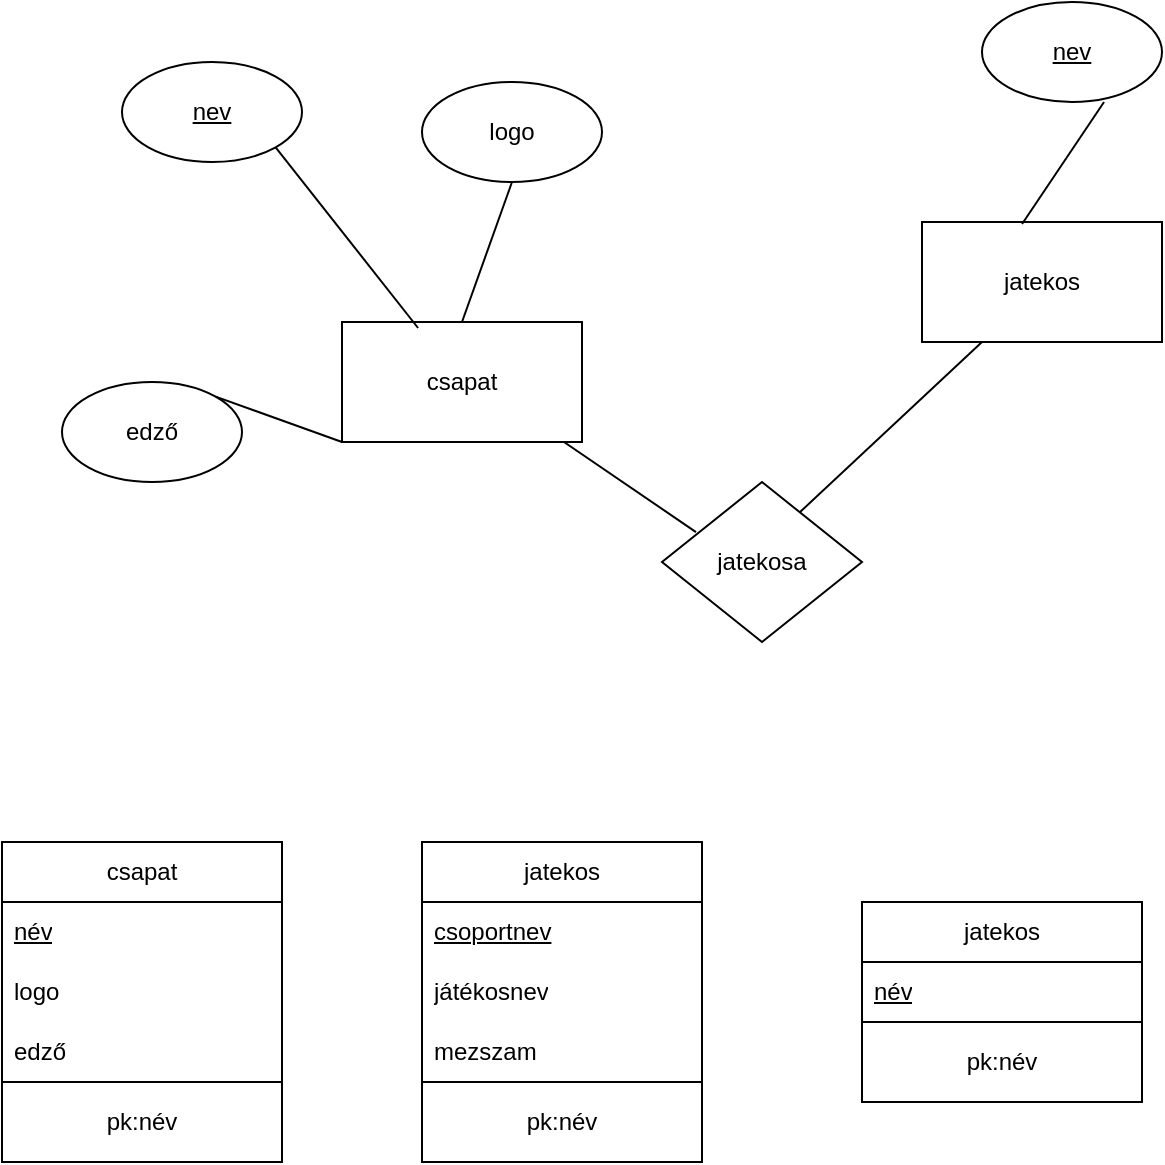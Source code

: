 <mxfile version="21.7.5" type="device">
  <diagram name="1 oldal" id="ATofW0HO6QJP-qFnp4GN">
    <mxGraphModel dx="1434" dy="790" grid="1" gridSize="10" guides="1" tooltips="1" connect="1" arrows="1" fold="1" page="1" pageScale="1" pageWidth="827" pageHeight="1169" math="0" shadow="0">
      <root>
        <mxCell id="0" />
        <mxCell id="1" parent="0" />
        <mxCell id="anE3ab0i8hTbZUQjGZdU-1" value="csapat" style="rounded=0;whiteSpace=wrap;html=1;" vertex="1" parent="1">
          <mxGeometry x="280" y="380" width="120" height="60" as="geometry" />
        </mxCell>
        <mxCell id="anE3ab0i8hTbZUQjGZdU-2" value="&lt;u&gt;nev&lt;/u&gt;" style="ellipse;whiteSpace=wrap;html=1;" vertex="1" parent="1">
          <mxGeometry x="170" y="250" width="90" height="50" as="geometry" />
        </mxCell>
        <mxCell id="anE3ab0i8hTbZUQjGZdU-3" value="logo" style="ellipse;whiteSpace=wrap;html=1;" vertex="1" parent="1">
          <mxGeometry x="320" y="260" width="90" height="50" as="geometry" />
        </mxCell>
        <mxCell id="anE3ab0i8hTbZUQjGZdU-5" value="edző" style="ellipse;whiteSpace=wrap;html=1;" vertex="1" parent="1">
          <mxGeometry x="140" y="410" width="90" height="50" as="geometry" />
        </mxCell>
        <mxCell id="anE3ab0i8hTbZUQjGZdU-6" value="jatekosa" style="rhombus;whiteSpace=wrap;html=1;" vertex="1" parent="1">
          <mxGeometry x="440" y="460" width="100" height="80" as="geometry" />
        </mxCell>
        <mxCell id="anE3ab0i8hTbZUQjGZdU-8" value="jatekos" style="rounded=0;whiteSpace=wrap;html=1;" vertex="1" parent="1">
          <mxGeometry x="570" y="330" width="120" height="60" as="geometry" />
        </mxCell>
        <mxCell id="anE3ab0i8hTbZUQjGZdU-9" value="&lt;u&gt;nev&lt;/u&gt;" style="ellipse;whiteSpace=wrap;html=1;" vertex="1" parent="1">
          <mxGeometry x="600" y="220" width="90" height="50" as="geometry" />
        </mxCell>
        <mxCell id="anE3ab0i8hTbZUQjGZdU-10" value="" style="endArrow=none;html=1;rounded=0;entryX=0.69;entryY=0.188;entryDx=0;entryDy=0;entryPerimeter=0;exitX=0.25;exitY=1;exitDx=0;exitDy=0;" edge="1" parent="1" source="anE3ab0i8hTbZUQjGZdU-8" target="anE3ab0i8hTbZUQjGZdU-6">
          <mxGeometry width="50" height="50" relative="1" as="geometry">
            <mxPoint x="390" y="430" as="sourcePoint" />
            <mxPoint x="440" y="380" as="targetPoint" />
          </mxGeometry>
        </mxCell>
        <mxCell id="anE3ab0i8hTbZUQjGZdU-11" value="" style="endArrow=none;html=1;rounded=0;entryX=0.417;entryY=0.017;entryDx=0;entryDy=0;entryPerimeter=0;exitX=0.678;exitY=1;exitDx=0;exitDy=0;exitPerimeter=0;" edge="1" parent="1" source="anE3ab0i8hTbZUQjGZdU-9" target="anE3ab0i8hTbZUQjGZdU-8">
          <mxGeometry width="50" height="50" relative="1" as="geometry">
            <mxPoint x="610" y="400" as="sourcePoint" />
            <mxPoint x="519" y="485" as="targetPoint" />
          </mxGeometry>
        </mxCell>
        <mxCell id="anE3ab0i8hTbZUQjGZdU-12" value="" style="endArrow=none;html=1;rounded=0;entryX=0.17;entryY=0.313;entryDx=0;entryDy=0;entryPerimeter=0;exitX=0.925;exitY=1;exitDx=0;exitDy=0;exitPerimeter=0;" edge="1" parent="1" source="anE3ab0i8hTbZUQjGZdU-1" target="anE3ab0i8hTbZUQjGZdU-6">
          <mxGeometry width="50" height="50" relative="1" as="geometry">
            <mxPoint x="610" y="400" as="sourcePoint" />
            <mxPoint x="519" y="485" as="targetPoint" />
          </mxGeometry>
        </mxCell>
        <mxCell id="anE3ab0i8hTbZUQjGZdU-13" value="" style="endArrow=none;html=1;rounded=0;entryX=0.5;entryY=1;entryDx=0;entryDy=0;exitX=0.5;exitY=0;exitDx=0;exitDy=0;" edge="1" parent="1" source="anE3ab0i8hTbZUQjGZdU-1" target="anE3ab0i8hTbZUQjGZdU-3">
          <mxGeometry width="50" height="50" relative="1" as="geometry">
            <mxPoint x="401" y="450" as="sourcePoint" />
            <mxPoint x="467" y="495" as="targetPoint" />
          </mxGeometry>
        </mxCell>
        <mxCell id="anE3ab0i8hTbZUQjGZdU-14" value="" style="endArrow=none;html=1;rounded=0;entryX=1;entryY=1;entryDx=0;entryDy=0;exitX=0.317;exitY=0.05;exitDx=0;exitDy=0;exitPerimeter=0;" edge="1" parent="1" source="anE3ab0i8hTbZUQjGZdU-1" target="anE3ab0i8hTbZUQjGZdU-2">
          <mxGeometry width="50" height="50" relative="1" as="geometry">
            <mxPoint x="350" y="390" as="sourcePoint" />
            <mxPoint x="375" y="320" as="targetPoint" />
          </mxGeometry>
        </mxCell>
        <mxCell id="anE3ab0i8hTbZUQjGZdU-15" value="" style="endArrow=none;html=1;rounded=0;exitX=0;exitY=1;exitDx=0;exitDy=0;entryX=1;entryY=0;entryDx=0;entryDy=0;" edge="1" parent="1" source="anE3ab0i8hTbZUQjGZdU-1" target="anE3ab0i8hTbZUQjGZdU-5">
          <mxGeometry width="50" height="50" relative="1" as="geometry">
            <mxPoint x="328" y="393" as="sourcePoint" />
            <mxPoint x="257" y="303" as="targetPoint" />
          </mxGeometry>
        </mxCell>
        <mxCell id="anE3ab0i8hTbZUQjGZdU-16" value="csapat" style="swimlane;fontStyle=0;childLayout=stackLayout;horizontal=1;startSize=30;horizontalStack=0;resizeParent=1;resizeParentMax=0;resizeLast=0;collapsible=1;marginBottom=0;whiteSpace=wrap;html=1;direction=east;" vertex="1" parent="1">
          <mxGeometry x="110" y="640" width="140" height="120" as="geometry" />
        </mxCell>
        <mxCell id="anE3ab0i8hTbZUQjGZdU-17" value="&lt;u&gt;név&lt;/u&gt;" style="text;strokeColor=none;fillColor=none;align=left;verticalAlign=middle;spacingLeft=4;spacingRight=4;overflow=hidden;points=[[0,0.5],[1,0.5]];portConstraint=eastwest;rotatable=0;whiteSpace=wrap;html=1;" vertex="1" parent="anE3ab0i8hTbZUQjGZdU-16">
          <mxGeometry y="30" width="140" height="30" as="geometry" />
        </mxCell>
        <mxCell id="anE3ab0i8hTbZUQjGZdU-18" value="logo" style="text;strokeColor=none;fillColor=none;align=left;verticalAlign=middle;spacingLeft=4;spacingRight=4;overflow=hidden;points=[[0,0.5],[1,0.5]];portConstraint=eastwest;rotatable=0;whiteSpace=wrap;html=1;" vertex="1" parent="anE3ab0i8hTbZUQjGZdU-16">
          <mxGeometry y="60" width="140" height="30" as="geometry" />
        </mxCell>
        <mxCell id="anE3ab0i8hTbZUQjGZdU-19" value="edző" style="text;strokeColor=none;fillColor=none;align=left;verticalAlign=middle;spacingLeft=4;spacingRight=4;overflow=hidden;points=[[0,0.5],[1,0.5]];portConstraint=eastwest;rotatable=0;whiteSpace=wrap;html=1;" vertex="1" parent="anE3ab0i8hTbZUQjGZdU-16">
          <mxGeometry y="90" width="140" height="30" as="geometry" />
        </mxCell>
        <mxCell id="anE3ab0i8hTbZUQjGZdU-21" value="pk:név" style="rounded=0;whiteSpace=wrap;html=1;" vertex="1" parent="1">
          <mxGeometry x="110" y="760" width="140" height="40" as="geometry" />
        </mxCell>
        <mxCell id="anE3ab0i8hTbZUQjGZdU-23" value="jatekos" style="swimlane;fontStyle=0;childLayout=stackLayout;horizontal=1;startSize=30;horizontalStack=0;resizeParent=1;resizeParentMax=0;resizeLast=0;collapsible=1;marginBottom=0;whiteSpace=wrap;html=1;direction=east;" vertex="1" parent="1">
          <mxGeometry x="540" y="670" width="140" height="60" as="geometry" />
        </mxCell>
        <mxCell id="anE3ab0i8hTbZUQjGZdU-24" value="&lt;u&gt;név&lt;/u&gt;" style="text;strokeColor=none;fillColor=none;align=left;verticalAlign=middle;spacingLeft=4;spacingRight=4;overflow=hidden;points=[[0,0.5],[1,0.5]];portConstraint=eastwest;rotatable=0;whiteSpace=wrap;html=1;" vertex="1" parent="anE3ab0i8hTbZUQjGZdU-23">
          <mxGeometry y="30" width="140" height="30" as="geometry" />
        </mxCell>
        <mxCell id="anE3ab0i8hTbZUQjGZdU-27" value="pk:név" style="rounded=0;whiteSpace=wrap;html=1;" vertex="1" parent="1">
          <mxGeometry x="540" y="730" width="140" height="40" as="geometry" />
        </mxCell>
        <mxCell id="anE3ab0i8hTbZUQjGZdU-28" value="jatekos" style="swimlane;fontStyle=0;childLayout=stackLayout;horizontal=1;startSize=30;horizontalStack=0;resizeParent=1;resizeParentMax=0;resizeLast=0;collapsible=1;marginBottom=0;whiteSpace=wrap;html=1;direction=east;" vertex="1" parent="1">
          <mxGeometry x="320" y="640" width="140" height="120" as="geometry" />
        </mxCell>
        <mxCell id="anE3ab0i8hTbZUQjGZdU-29" value="&lt;u&gt;csoportnev&lt;/u&gt;" style="text;strokeColor=none;fillColor=none;align=left;verticalAlign=middle;spacingLeft=4;spacingRight=4;overflow=hidden;points=[[0,0.5],[1,0.5]];portConstraint=eastwest;rotatable=0;whiteSpace=wrap;html=1;" vertex="1" parent="anE3ab0i8hTbZUQjGZdU-28">
          <mxGeometry y="30" width="140" height="30" as="geometry" />
        </mxCell>
        <mxCell id="anE3ab0i8hTbZUQjGZdU-30" value="játékosnev" style="text;strokeColor=none;fillColor=none;align=left;verticalAlign=middle;spacingLeft=4;spacingRight=4;overflow=hidden;points=[[0,0.5],[1,0.5]];portConstraint=eastwest;rotatable=0;whiteSpace=wrap;html=1;" vertex="1" parent="anE3ab0i8hTbZUQjGZdU-28">
          <mxGeometry y="60" width="140" height="30" as="geometry" />
        </mxCell>
        <mxCell id="anE3ab0i8hTbZUQjGZdU-31" value="mezszam" style="text;strokeColor=none;fillColor=none;align=left;verticalAlign=middle;spacingLeft=4;spacingRight=4;overflow=hidden;points=[[0,0.5],[1,0.5]];portConstraint=eastwest;rotatable=0;whiteSpace=wrap;html=1;" vertex="1" parent="anE3ab0i8hTbZUQjGZdU-28">
          <mxGeometry y="90" width="140" height="30" as="geometry" />
        </mxCell>
        <mxCell id="anE3ab0i8hTbZUQjGZdU-32" value="pk:név" style="rounded=0;whiteSpace=wrap;html=1;" vertex="1" parent="1">
          <mxGeometry x="320" y="760" width="140" height="40" as="geometry" />
        </mxCell>
      </root>
    </mxGraphModel>
  </diagram>
</mxfile>
